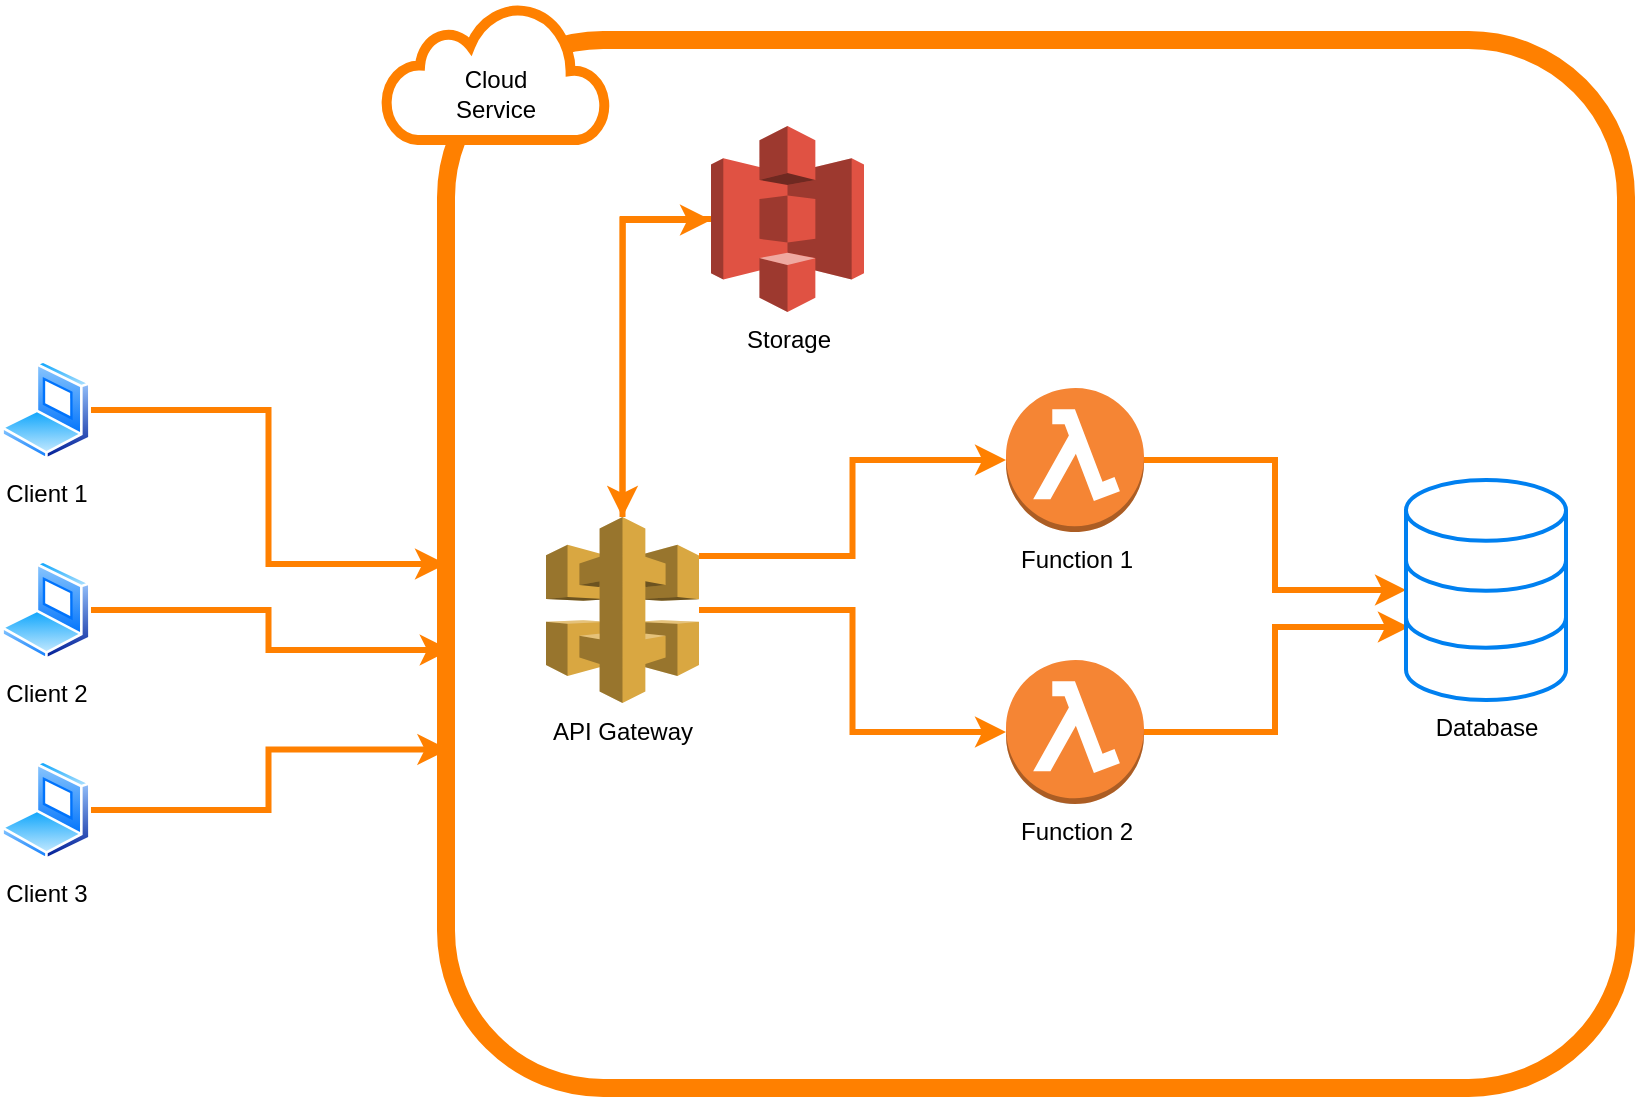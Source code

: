 <mxfile version="10.6.7" type="github"><diagram id="ok1PpS4NqvT2vrjFQUQ9" name="Page-1"><mxGraphModel dx="915" dy="1713" grid="1" gridSize="10" guides="1" tooltips="1" connect="1" arrows="1" fold="1" page="1" pageScale="1" pageWidth="850" pageHeight="1100" math="0" shadow="0"><root><mxCell id="0"/><mxCell id="1" parent="0"/><mxCell id="gVS76kyMFPUG7e8Scjq2-30" value="" style="rounded=1;whiteSpace=wrap;html=1;fontColor=#000000;strokeWidth=9;strokeColor=#FF8000;" vertex="1" parent="1"><mxGeometry x="330" y="-110" width="590" height="524" as="geometry"/></mxCell><mxCell id="gVS76kyMFPUG7e8Scjq2-35" style="edgeStyle=orthogonalEdgeStyle;rounded=0;orthogonalLoop=1;jettySize=auto;html=1;entryX=0.002;entryY=0.677;entryDx=0;entryDy=0;entryPerimeter=0;strokeColor=#FF8000;fontColor=#000000;strokeWidth=3;" edge="1" parent="1" source="gVS76kyMFPUG7e8Scjq2-1" target="gVS76kyMFPUG7e8Scjq2-30"><mxGeometry relative="1" as="geometry"/></mxCell><mxCell id="gVS76kyMFPUG7e8Scjq2-1" value="Client 3" style="aspect=fixed;perimeter=ellipsePerimeter;html=1;align=center;shadow=0;dashed=0;spacingTop=3;image;image=img/lib/active_directory/laptop_client.svg;" vertex="1" parent="1"><mxGeometry x="107.5" y="250" width="45" height="50" as="geometry"/></mxCell><mxCell id="gVS76kyMFPUG7e8Scjq2-13" style="edgeStyle=orthogonalEdgeStyle;rounded=0;orthogonalLoop=1;jettySize=auto;html=1;exitX=1;exitY=0.21;exitDx=0;exitDy=0;exitPerimeter=0;entryX=0;entryY=0.5;entryDx=0;entryDy=0;entryPerimeter=0;strokeColor=#FF8000;strokeWidth=3;" edge="1" parent="1" source="gVS76kyMFPUG7e8Scjq2-2" target="gVS76kyMFPUG7e8Scjq2-9"><mxGeometry relative="1" as="geometry"><mxPoint x="560" y="60" as="targetPoint"/></mxGeometry></mxCell><mxCell id="gVS76kyMFPUG7e8Scjq2-14" style="edgeStyle=orthogonalEdgeStyle;rounded=0;orthogonalLoop=1;jettySize=auto;html=1;entryX=0;entryY=0.5;entryDx=0;entryDy=0;entryPerimeter=0;strokeColor=#FF8000;strokeWidth=3;" edge="1" parent="1" source="gVS76kyMFPUG7e8Scjq2-2" target="gVS76kyMFPUG7e8Scjq2-11"><mxGeometry relative="1" as="geometry"/></mxCell><mxCell id="gVS76kyMFPUG7e8Scjq2-39" style="edgeStyle=orthogonalEdgeStyle;rounded=0;orthogonalLoop=1;jettySize=auto;html=1;exitX=0.5;exitY=0;exitDx=0;exitDy=0;exitPerimeter=0;strokeColor=#FF8000;strokeWidth=3;fontColor=#000000;" edge="1" parent="1" source="gVS76kyMFPUG7e8Scjq2-2" target="gVS76kyMFPUG7e8Scjq2-28"><mxGeometry relative="1" as="geometry"><Array as="points"><mxPoint x="418" y="-20"/></Array></mxGeometry></mxCell><mxCell id="gVS76kyMFPUG7e8Scjq2-2" value="API Gateway" style="outlineConnect=0;dashed=0;verticalLabelPosition=bottom;verticalAlign=top;align=center;html=1;shape=mxgraph.aws3.api_gateway;fillColor=#D9A741;gradientColor=none;" vertex="1" parent="1"><mxGeometry x="380" y="128.5" width="76.5" height="93" as="geometry"/></mxCell><mxCell id="gVS76kyMFPUG7e8Scjq2-34" style="edgeStyle=orthogonalEdgeStyle;rounded=0;orthogonalLoop=1;jettySize=auto;html=1;entryX=0.004;entryY=0.582;entryDx=0;entryDy=0;entryPerimeter=0;strokeColor=#FF8000;fontColor=#000000;strokeWidth=3;" edge="1" parent="1" source="gVS76kyMFPUG7e8Scjq2-5" target="gVS76kyMFPUG7e8Scjq2-30"><mxGeometry relative="1" as="geometry"/></mxCell><mxCell id="gVS76kyMFPUG7e8Scjq2-5" value="Client 2" style="aspect=fixed;perimeter=ellipsePerimeter;html=1;align=center;shadow=0;dashed=0;spacingTop=3;image;image=img/lib/active_directory/laptop_client.svg;" vertex="1" parent="1"><mxGeometry x="107.5" y="150" width="45" height="50" as="geometry"/></mxCell><mxCell id="gVS76kyMFPUG7e8Scjq2-33" style="edgeStyle=orthogonalEdgeStyle;rounded=0;orthogonalLoop=1;jettySize=auto;html=1;entryX=0;entryY=0.5;entryDx=0;entryDy=0;strokeColor=#FF8000;fontColor=#000000;strokeWidth=3;" edge="1" parent="1" source="gVS76kyMFPUG7e8Scjq2-6" target="gVS76kyMFPUG7e8Scjq2-30"><mxGeometry relative="1" as="geometry"/></mxCell><mxCell id="gVS76kyMFPUG7e8Scjq2-6" value="Client 1" style="aspect=fixed;perimeter=ellipsePerimeter;html=1;align=center;shadow=0;dashed=0;spacingTop=3;image;image=img/lib/active_directory/laptop_client.svg;" vertex="1" parent="1"><mxGeometry x="107.5" y="50" width="45" height="50" as="geometry"/></mxCell><mxCell id="gVS76kyMFPUG7e8Scjq2-37" style="edgeStyle=orthogonalEdgeStyle;rounded=0;orthogonalLoop=1;jettySize=auto;html=1;strokeColor=#FF8000;fontColor=#000000;strokeWidth=3;" edge="1" parent="1" source="gVS76kyMFPUG7e8Scjq2-9" target="gVS76kyMFPUG7e8Scjq2-36"><mxGeometry relative="1" as="geometry"/></mxCell><mxCell id="gVS76kyMFPUG7e8Scjq2-9" value="Function 1" style="outlineConnect=0;dashed=0;verticalLabelPosition=bottom;verticalAlign=top;align=center;html=1;shape=mxgraph.aws3.lambda_function;fillColor=#F58534;gradientColor=none;" vertex="1" parent="1"><mxGeometry x="610" y="64" width="69" height="72" as="geometry"/></mxCell><mxCell id="gVS76kyMFPUG7e8Scjq2-38" style="edgeStyle=orthogonalEdgeStyle;rounded=0;orthogonalLoop=1;jettySize=auto;html=1;entryX=0.018;entryY=0.668;entryDx=0;entryDy=0;entryPerimeter=0;strokeColor=#FF8000;fontColor=#000000;strokeWidth=3;" edge="1" parent="1" source="gVS76kyMFPUG7e8Scjq2-11" target="gVS76kyMFPUG7e8Scjq2-36"><mxGeometry relative="1" as="geometry"/></mxCell><mxCell id="gVS76kyMFPUG7e8Scjq2-11" value="Function 2" style="outlineConnect=0;dashed=0;verticalLabelPosition=bottom;verticalAlign=top;align=center;html=1;shape=mxgraph.aws3.lambda_function;fillColor=#F58534;gradientColor=none;" vertex="1" parent="1"><mxGeometry x="610" y="200" width="69" height="72" as="geometry"/></mxCell><mxCell id="gVS76kyMFPUG7e8Scjq2-40" style="edgeStyle=orthogonalEdgeStyle;rounded=0;orthogonalLoop=1;jettySize=auto;html=1;exitX=0;exitY=0.5;exitDx=0;exitDy=0;exitPerimeter=0;entryX=0.5;entryY=0;entryDx=0;entryDy=0;entryPerimeter=0;strokeColor=#FF8000;strokeWidth=3;fontColor=#000000;" edge="1" parent="1" source="gVS76kyMFPUG7e8Scjq2-28" target="gVS76kyMFPUG7e8Scjq2-2"><mxGeometry relative="1" as="geometry"/></mxCell><mxCell id="gVS76kyMFPUG7e8Scjq2-28" value="Storage " style="outlineConnect=0;dashed=0;verticalLabelPosition=bottom;verticalAlign=top;align=center;html=1;shape=mxgraph.aws3.s3;fillColor=#E05243;gradientColor=none;fontColor=#000000;" vertex="1" parent="1"><mxGeometry x="462.5" y="-67" width="76.5" height="93" as="geometry"/></mxCell><mxCell id="gVS76kyMFPUG7e8Scjq2-31" value="" style="html=1;verticalLabelPosition=bottom;align=center;labelBackgroundColor=#ffffff;verticalAlign=top;strokeWidth=5;strokeColor=#FF8000;fillColor=#ffffff;shadow=0;dashed=0;shape=mxgraph.ios7.icons.cloud;fontColor=#000000;" vertex="1" parent="1"><mxGeometry x="300" y="-127" width="110" height="67" as="geometry"/></mxCell><mxCell id="gVS76kyMFPUG7e8Scjq2-32" value="Cloud Service" style="text;html=1;strokeColor=none;fillColor=none;align=center;verticalAlign=middle;whiteSpace=wrap;rounded=0;fontColor=#000000;" vertex="1" parent="1"><mxGeometry x="335" y="-93.5" width="40" height="20" as="geometry"/></mxCell><mxCell id="gVS76kyMFPUG7e8Scjq2-36" value="Database" style="html=1;verticalLabelPosition=bottom;align=center;labelBackgroundColor=#ffffff;verticalAlign=top;strokeWidth=2;strokeColor=#0080F0;fillColor=#ffffff;shadow=0;dashed=0;shape=mxgraph.ios7.icons.data;fontColor=#000000;" vertex="1" parent="1"><mxGeometry x="810" y="110" width="80" height="110" as="geometry"/></mxCell></root></mxGraphModel></diagram></mxfile>